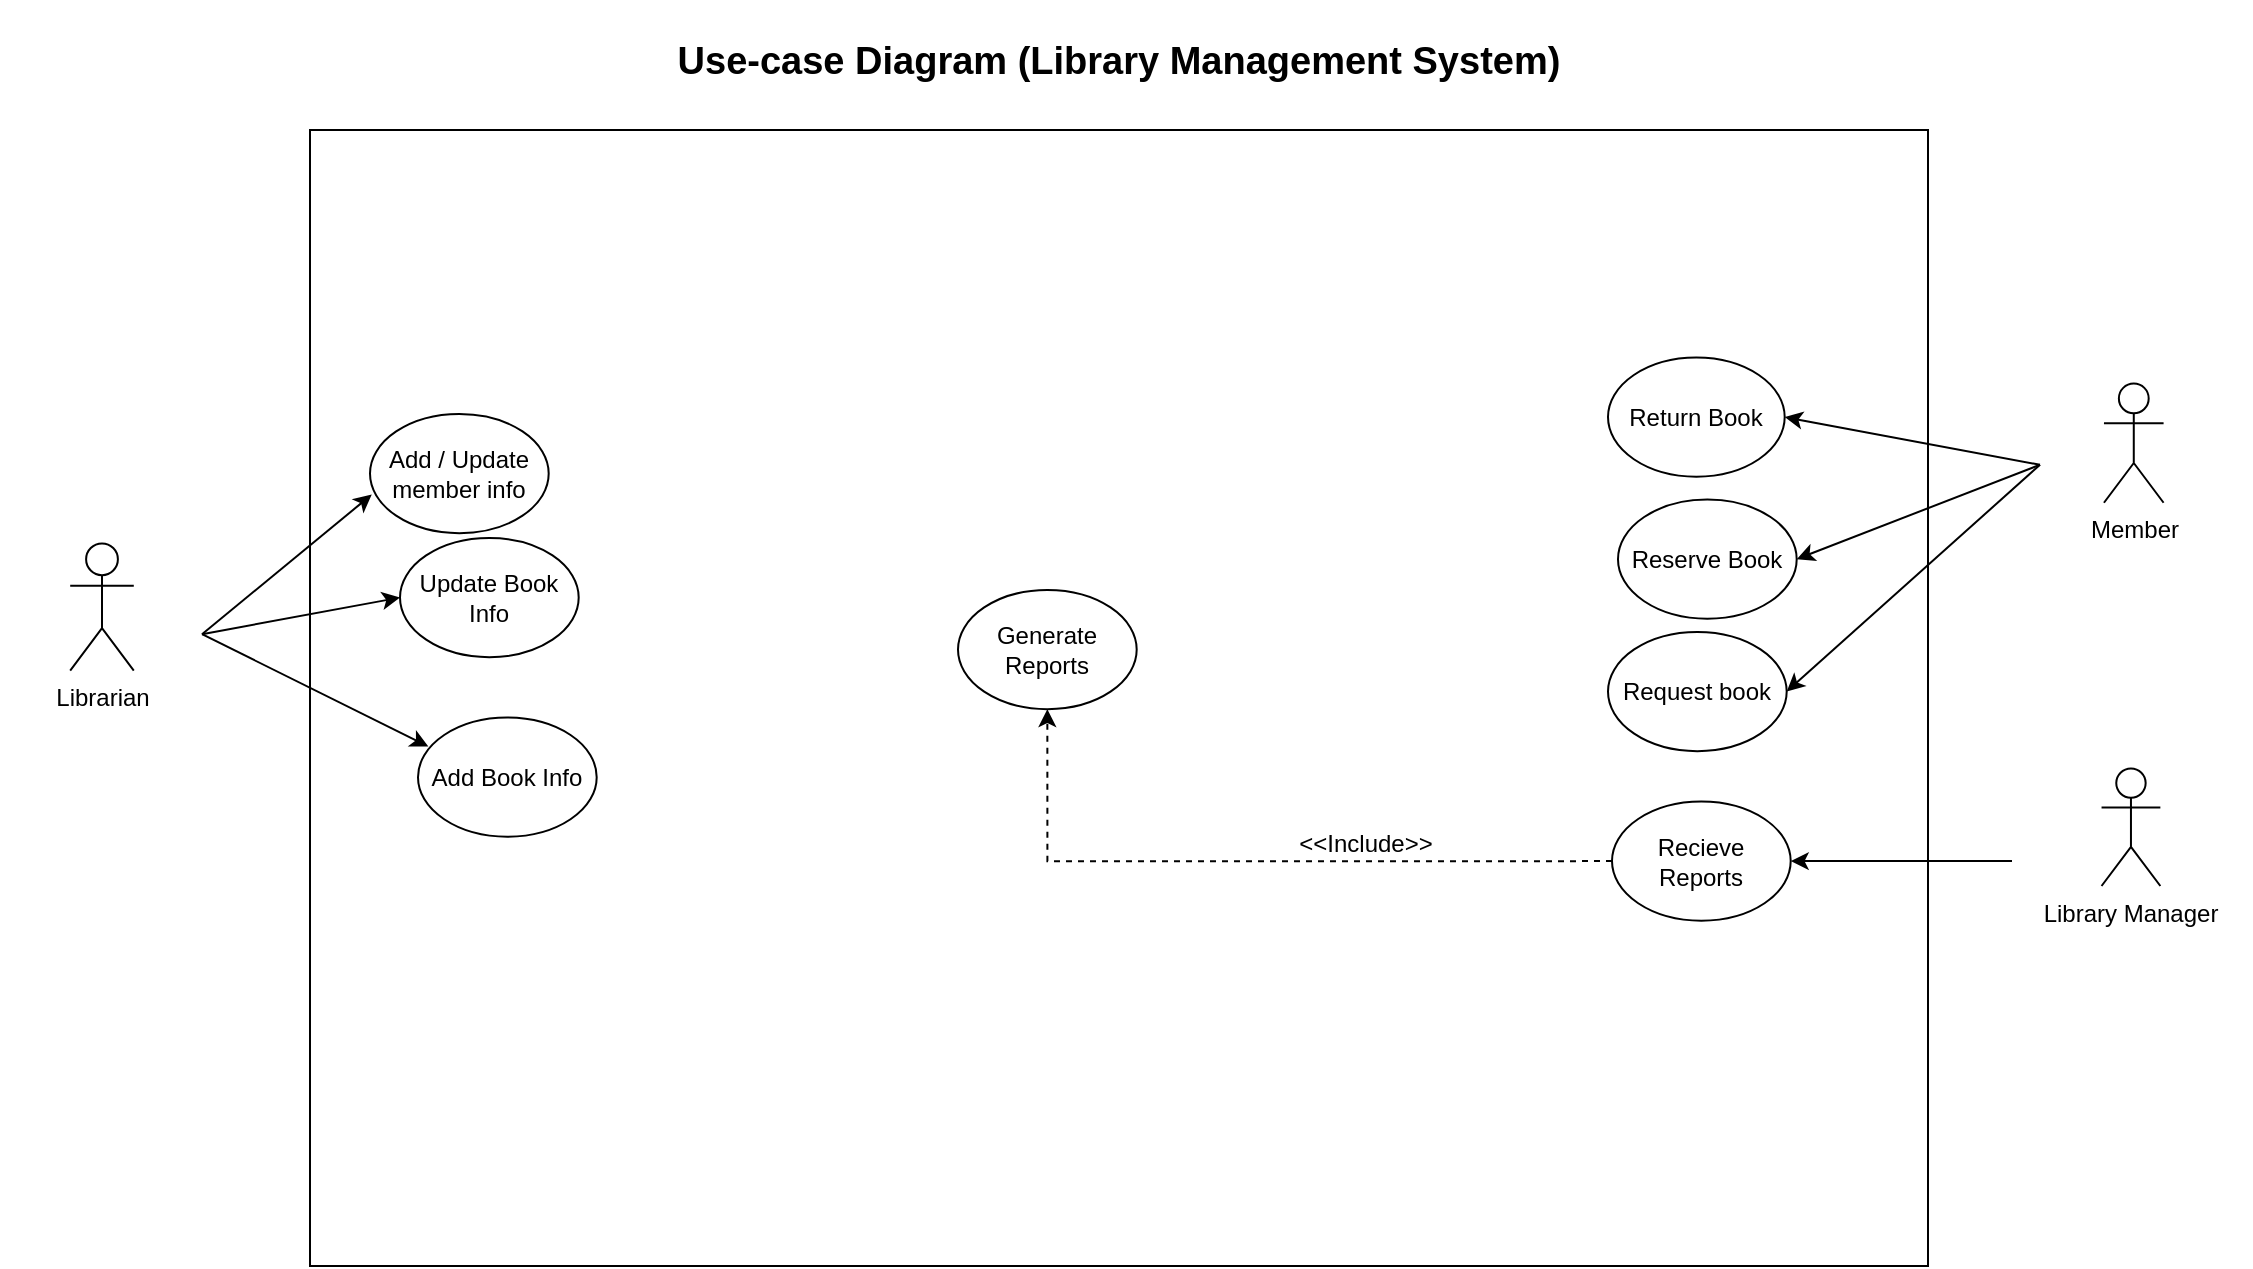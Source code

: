 <mxfile scale="1" border="0" version="24.2.5" type="device">
  <diagram name="Page-1" id="zohdTIPpU2W89yREKoWz">
    <mxGraphModel dx="3628" dy="629" grid="0" gridSize="10" guides="1" tooltips="1" connect="1" arrows="1" fold="1" page="1" pageScale="1" pageWidth="1169" pageHeight="827" background="none" math="0" shadow="0">
      <root>
        <mxCell id="0" />
        <mxCell id="1" parent="0" />
        <mxCell id="Qj6BspQmnCgPGcJeHo71-40" value="" style="rounded=0;whiteSpace=wrap;html=1;" parent="1" vertex="1">
          <mxGeometry x="-2158" y="130" width="809" height="568" as="geometry" />
        </mxCell>
        <mxCell id="Qj6BspQmnCgPGcJeHo71-24" style="edgeStyle=none;rounded=0;orthogonalLoop=1;jettySize=auto;html=1;exitX=0;exitY=0.5;exitDx=0;exitDy=0;entryX=1;entryY=0.5;entryDx=0;entryDy=0;" parent="1" source="Qj6BspQmnCgPGcJeHo71-23" target="nc7zwsfo2eBN-b9CypDh-14" edge="1">
          <mxGeometry relative="1" as="geometry" />
        </mxCell>
        <mxCell id="Qj6BspQmnCgPGcJeHo71-37" style="edgeStyle=none;rounded=0;orthogonalLoop=1;jettySize=auto;html=1;exitX=1;exitY=0.5;exitDx=0;exitDy=0;entryX=0.058;entryY=0.243;entryDx=0;entryDy=0;entryPerimeter=0;" parent="1" source="Qj6BspQmnCgPGcJeHo71-28" target="Qj6BspQmnCgPGcJeHo71-16" edge="1">
          <mxGeometry relative="1" as="geometry" />
        </mxCell>
        <mxCell id="Qj6BspQmnCgPGcJeHo71-16" value="Add Book Info" style="ellipse;whiteSpace=wrap;html=1;container=0;" parent="1" vertex="1">
          <mxGeometry x="-2104.0" y="423.781" width="89.347" height="59.564" as="geometry" />
        </mxCell>
        <mxCell id="Qj6BspQmnCgPGcJeHo71-7" value="Return Book" style="ellipse;whiteSpace=wrap;html=1;container=0;" parent="1" vertex="1">
          <mxGeometry x="-1509" y="243.78" width="88.35" height="59.56" as="geometry" />
        </mxCell>
        <mxCell id="nc7zwsfo2eBN-b9CypDh-14" value="Recieve Reports" style="ellipse;whiteSpace=wrap;html=1;container=0;" parent="1" vertex="1">
          <mxGeometry x="-1507.0" y="465.778" width="89.347" height="59.564" as="geometry" />
        </mxCell>
        <mxCell id="Qj6BspQmnCgPGcJeHo71-55" value="Generate Reports" style="ellipse;whiteSpace=wrap;html=1;container=0;" parent="1" vertex="1">
          <mxGeometry x="-1834.0" y="360.004" width="89.347" height="59.564" as="geometry" />
        </mxCell>
        <mxCell id="Qj6BspQmnCgPGcJeHo71-78" style="edgeStyle=orthogonalEdgeStyle;rounded=0;orthogonalLoop=1;jettySize=auto;html=1;exitX=0;exitY=0.5;exitDx=0;exitDy=0;entryX=0.5;entryY=1;entryDx=0;entryDy=0;dashed=1;" parent="1" source="nc7zwsfo2eBN-b9CypDh-14" target="Qj6BspQmnCgPGcJeHo71-55" edge="1">
          <mxGeometry relative="1" as="geometry" />
        </mxCell>
        <mxCell id="Qj6BspQmnCgPGcJeHo71-77" value="&amp;lt;&amp;lt;Include&amp;gt;&amp;gt;" style="text;html=1;align=center;verticalAlign=middle;whiteSpace=wrap;rounded=0;fontSize=12;" parent="1" vertex="1">
          <mxGeometry x="-1660" y="471.78" width="60" height="30" as="geometry" />
        </mxCell>
        <mxCell id="Qj6BspQmnCgPGcJeHo71-50" style="edgeStyle=none;rounded=0;orthogonalLoop=1;jettySize=auto;html=1;exitX=0;exitY=0.5;exitDx=0;exitDy=0;entryX=1;entryY=0.5;entryDx=0;entryDy=0;" parent="1" source="N-VJKqwyGrvSm2QeFKfU-3" target="Qj6BspQmnCgPGcJeHo71-7" edge="1">
          <mxGeometry relative="1" as="geometry" />
        </mxCell>
        <mxCell id="Qj6BspQmnCgPGcJeHo71-87" value="Use-case Diagram (Library Management System)" style="text;html=1;align=center;verticalAlign=middle;whiteSpace=wrap;rounded=0;fontSize=19;fontStyle=1" parent="1" vertex="1">
          <mxGeometry x="-1976" y="65" width="445" height="62" as="geometry" />
        </mxCell>
        <mxCell id="Qj6BspQmnCgPGcJeHo71-49" value="" style="group" parent="1" vertex="1" connectable="0">
          <mxGeometry x="-1293" y="250" width="93.79" height="94.78" as="geometry" />
        </mxCell>
        <mxCell id="nc7zwsfo2eBN-b9CypDh-2" value="Member" style="shape=umlActor;verticalLabelPosition=bottom;verticalAlign=top;html=1;outlineConnect=0;container=0;" parent="Qj6BspQmnCgPGcJeHo71-49" vertex="1">
          <mxGeometry x="31.98" y="6.747" width="29.817" height="59.635" as="geometry" />
        </mxCell>
        <mxCell id="N-VJKqwyGrvSm2QeFKfU-3" value="" style="rounded=0;whiteSpace=wrap;html=1;opacity=0;container=0;" parent="Qj6BspQmnCgPGcJeHo71-49" vertex="1">
          <mxGeometry width="93.79" height="94.78" as="geometry" />
        </mxCell>
        <mxCell id="Qj6BspQmnCgPGcJeHo71-53" value="" style="group" parent="1" vertex="1" connectable="0">
          <mxGeometry x="-1307" y="435.45" width="118.96" height="120.21" as="geometry" />
        </mxCell>
        <mxCell id="Qj6BspQmnCgPGcJeHo71-22" value="Library Manager" style="shape=umlActor;verticalLabelPosition=bottom;verticalAlign=top;html=1;outlineConnect=0;container=0;" parent="Qj6BspQmnCgPGcJeHo71-53" vertex="1">
          <mxGeometry x="44.775" y="13.738" width="29.41" height="58.818" as="geometry" />
        </mxCell>
        <mxCell id="Qj6BspQmnCgPGcJeHo71-23" value="" style="rounded=0;whiteSpace=wrap;html=1;opacity=0;container=0;" parent="Qj6BspQmnCgPGcJeHo71-53" vertex="1">
          <mxGeometry width="118.96" height="120.21" as="geometry" />
        </mxCell>
        <mxCell id="Qj6BspQmnCgPGcJeHo71-54" value="" style="group" parent="1" vertex="1" connectable="0">
          <mxGeometry x="-2312" y="331.57" width="100.01" height="101.06" as="geometry" />
        </mxCell>
        <mxCell id="Qj6BspQmnCgPGcJeHo71-27" value="Librarian" style="shape=umlActor;verticalLabelPosition=bottom;verticalAlign=top;html=1;outlineConnect=0;container=0;" parent="Qj6BspQmnCgPGcJeHo71-54" vertex="1">
          <mxGeometry x="34.101" y="5.144" width="31.795" height="63.586" as="geometry" />
        </mxCell>
        <mxCell id="Qj6BspQmnCgPGcJeHo71-28" value="" style="rounded=0;whiteSpace=wrap;html=1;opacity=0;container=0;" parent="Qj6BspQmnCgPGcJeHo71-54" vertex="1">
          <mxGeometry width="100.01" height="101.06" as="geometry" />
        </mxCell>
        <mxCell id="Qj6BspQmnCgPGcJeHo71-9" value="Request book" style="ellipse;whiteSpace=wrap;html=1;container=0;" parent="1" vertex="1">
          <mxGeometry x="-1509.0" y="381.001" width="89.347" height="59.564" as="geometry" />
        </mxCell>
        <mxCell id="Qj6BspQmnCgPGcJeHo71-52" style="edgeStyle=none;rounded=0;orthogonalLoop=1;jettySize=auto;html=1;exitX=0;exitY=0.5;exitDx=0;exitDy=0;entryX=1;entryY=0.5;entryDx=0;entryDy=0;" parent="1" source="N-VJKqwyGrvSm2QeFKfU-3" target="Qj6BspQmnCgPGcJeHo71-9" edge="1">
          <mxGeometry relative="1" as="geometry" />
        </mxCell>
        <mxCell id="Qj6BspQmnCgPGcJeHo71-8" value="Reserve Book" style="ellipse;whiteSpace=wrap;html=1;container=0;" parent="1" vertex="1">
          <mxGeometry x="-1504.0" y="314.782" width="89.347" height="59.564" as="geometry" />
        </mxCell>
        <mxCell id="Qj6BspQmnCgPGcJeHo71-51" style="edgeStyle=none;rounded=0;orthogonalLoop=1;jettySize=auto;html=1;exitX=0;exitY=0.5;exitDx=0;exitDy=0;entryX=1;entryY=0.5;entryDx=0;entryDy=0;" parent="1" source="N-VJKqwyGrvSm2QeFKfU-3" target="Qj6BspQmnCgPGcJeHo71-8" edge="1">
          <mxGeometry relative="1" as="geometry" />
        </mxCell>
        <mxCell id="Qj6BspQmnCgPGcJeHo71-15" value="Update Book Info" style="ellipse;whiteSpace=wrap;html=1;container=0;" parent="1" vertex="1">
          <mxGeometry x="-2113.0" y="334.002" width="89.347" height="59.564" as="geometry" />
        </mxCell>
        <mxCell id="Qj6BspQmnCgPGcJeHo71-36" style="edgeStyle=none;rounded=0;orthogonalLoop=1;jettySize=auto;html=1;exitX=1;exitY=0.5;exitDx=0;exitDy=0;entryX=0;entryY=0.5;entryDx=0;entryDy=0;" parent="1" source="Qj6BspQmnCgPGcJeHo71-28" target="Qj6BspQmnCgPGcJeHo71-15" edge="1">
          <mxGeometry relative="1" as="geometry" />
        </mxCell>
        <mxCell id="Qj6BspQmnCgPGcJeHo71-12" value="Add / Update member info" style="ellipse;whiteSpace=wrap;html=1;container=0;" parent="1" vertex="1">
          <mxGeometry x="-2128.0" y="272.004" width="89.347" height="59.564" as="geometry" />
        </mxCell>
        <mxCell id="Qj6BspQmnCgPGcJeHo71-34" style="edgeStyle=none;rounded=0;orthogonalLoop=1;jettySize=auto;html=1;exitX=1;exitY=0.5;exitDx=0;exitDy=0;entryX=0.01;entryY=0.676;entryDx=0;entryDy=0;entryPerimeter=0;" parent="1" source="Qj6BspQmnCgPGcJeHo71-28" target="Qj6BspQmnCgPGcJeHo71-12" edge="1">
          <mxGeometry relative="1" as="geometry" />
        </mxCell>
      </root>
    </mxGraphModel>
  </diagram>
</mxfile>
